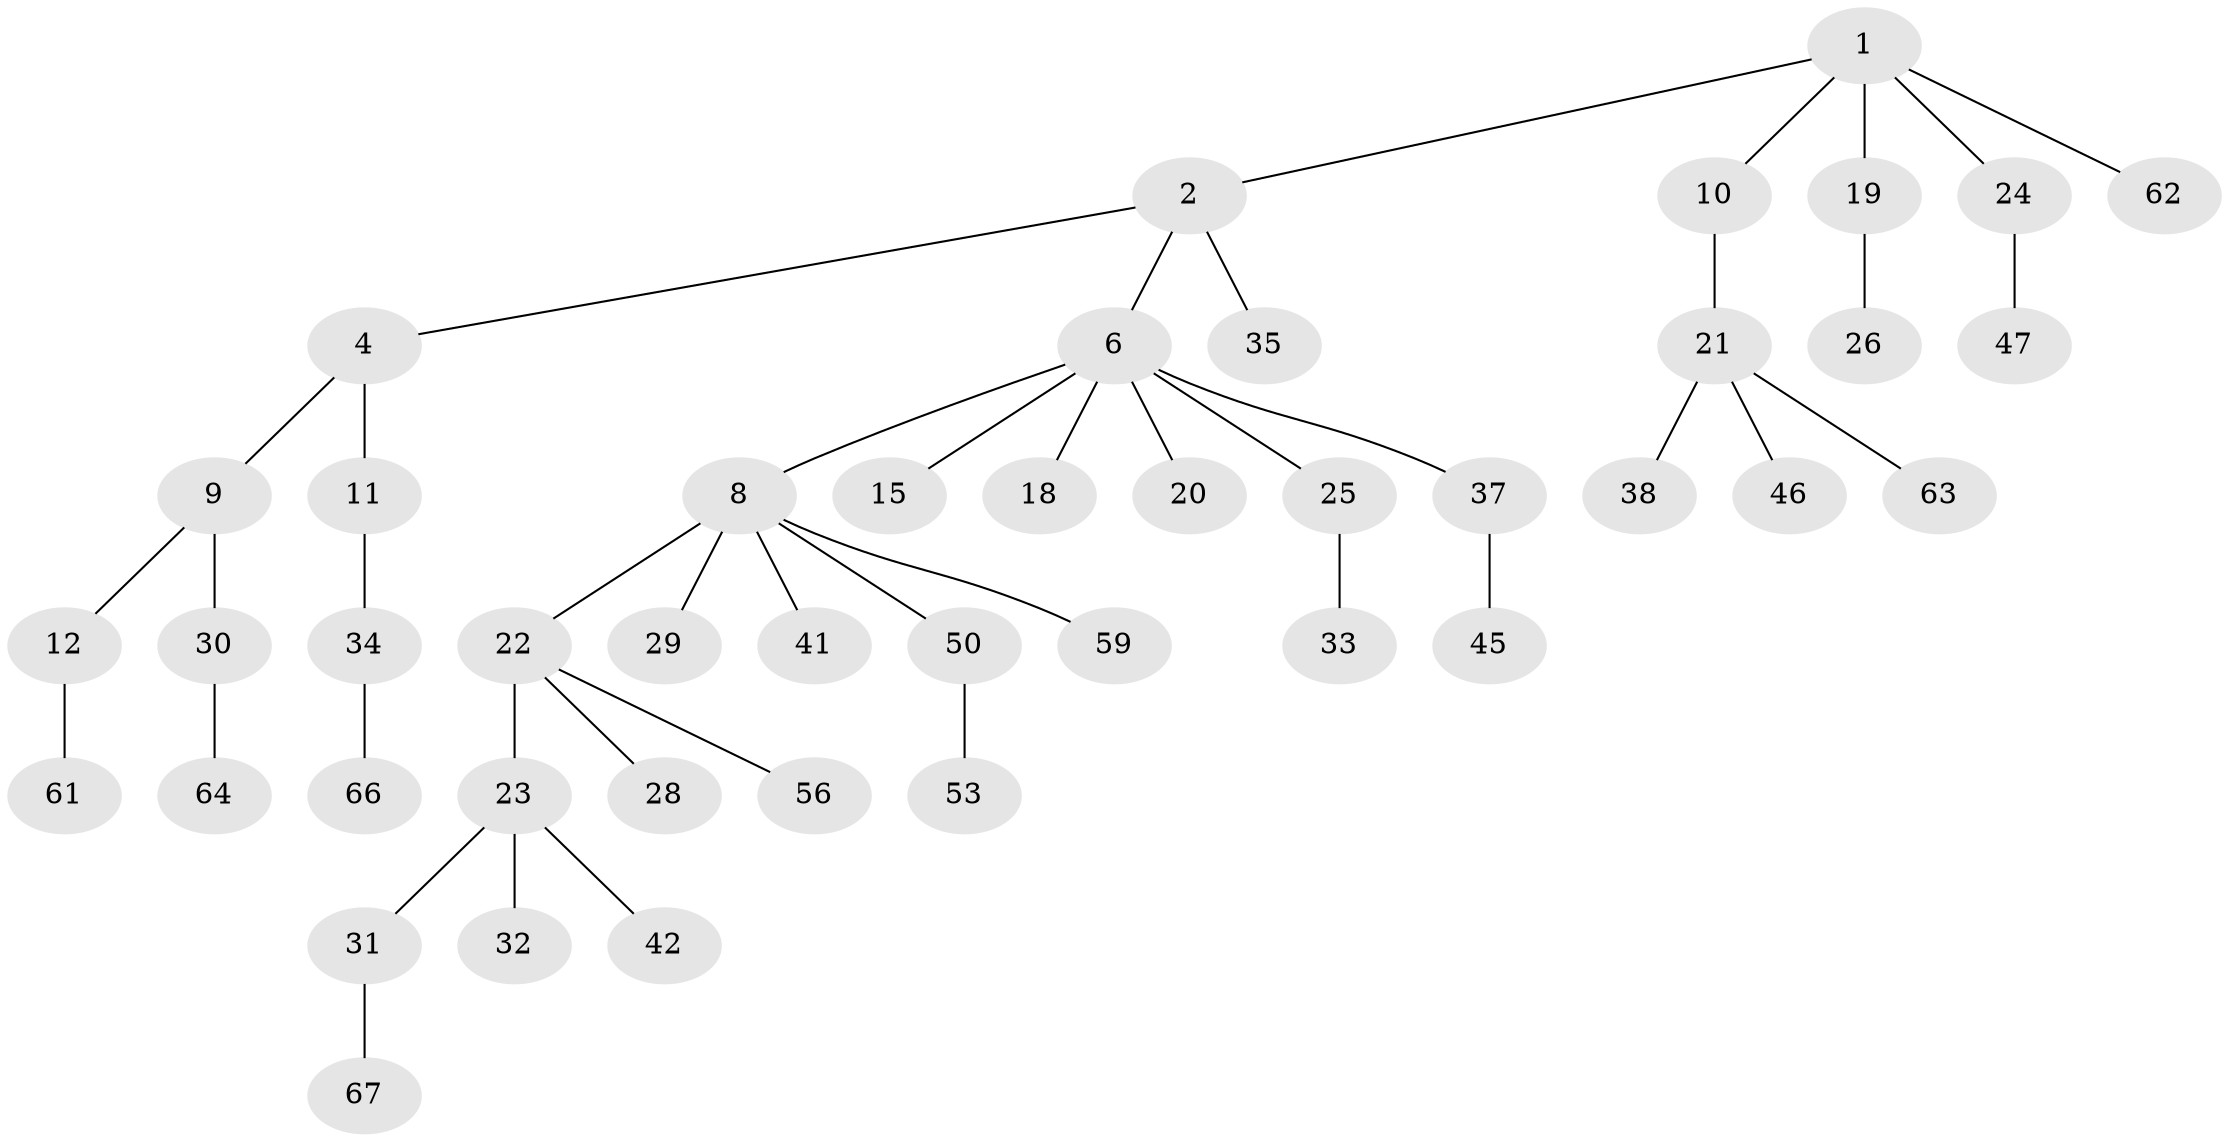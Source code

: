 // Generated by graph-tools (version 1.1) at 2025/24/03/03/25 07:24:04]
// undirected, 44 vertices, 43 edges
graph export_dot {
graph [start="1"]
  node [color=gray90,style=filled];
  1 [super="+3"];
  2 [super="+13"];
  4 [super="+5"];
  6 [super="+7"];
  8 [super="+14"];
  9;
  10 [super="+36"];
  11 [super="+16"];
  12 [super="+39"];
  15 [super="+17"];
  18 [super="+68"];
  19 [super="+43"];
  20;
  21 [super="+27"];
  22 [super="+65"];
  23 [super="+51"];
  24 [super="+44"];
  25;
  26;
  28 [super="+40"];
  29 [super="+48"];
  30;
  31 [super="+52"];
  32;
  33 [super="+57"];
  34 [super="+49"];
  35;
  37;
  38;
  41 [super="+60"];
  42 [super="+54"];
  45 [super="+55"];
  46;
  47;
  50;
  53;
  56 [super="+58"];
  59;
  61;
  62;
  63;
  64;
  66;
  67;
  1 -- 2;
  1 -- 10;
  1 -- 62;
  1 -- 24;
  1 -- 19;
  2 -- 4;
  2 -- 6;
  2 -- 35;
  4 -- 11;
  4 -- 9;
  6 -- 20;
  6 -- 18;
  6 -- 37;
  6 -- 8;
  6 -- 25;
  6 -- 15;
  8 -- 29;
  8 -- 50;
  8 -- 22;
  8 -- 41;
  8 -- 59;
  9 -- 12;
  9 -- 30;
  10 -- 21;
  11 -- 34;
  12 -- 61;
  19 -- 26;
  21 -- 38;
  21 -- 46;
  21 -- 63;
  22 -- 23;
  22 -- 28;
  22 -- 56;
  23 -- 31;
  23 -- 32;
  23 -- 42;
  24 -- 47;
  25 -- 33;
  30 -- 64;
  31 -- 67;
  34 -- 66;
  37 -- 45;
  50 -- 53;
}
